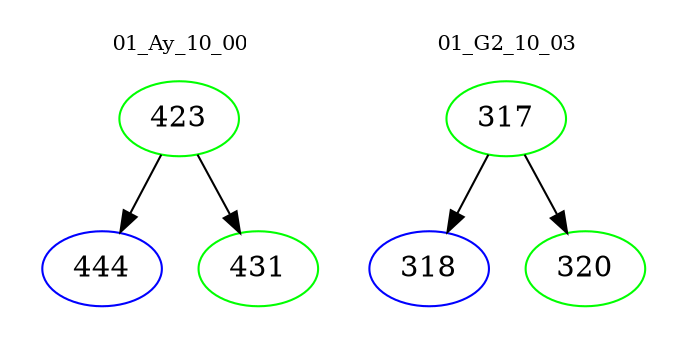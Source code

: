 digraph{
subgraph cluster_0 {
color = white
label = "01_Ay_10_00";
fontsize=10;
T0_423 [label="423", color="green"]
T0_423 -> T0_444 [color="black"]
T0_444 [label="444", color="blue"]
T0_423 -> T0_431 [color="black"]
T0_431 [label="431", color="green"]
}
subgraph cluster_1 {
color = white
label = "01_G2_10_03";
fontsize=10;
T1_317 [label="317", color="green"]
T1_317 -> T1_318 [color="black"]
T1_318 [label="318", color="blue"]
T1_317 -> T1_320 [color="black"]
T1_320 [label="320", color="green"]
}
}
